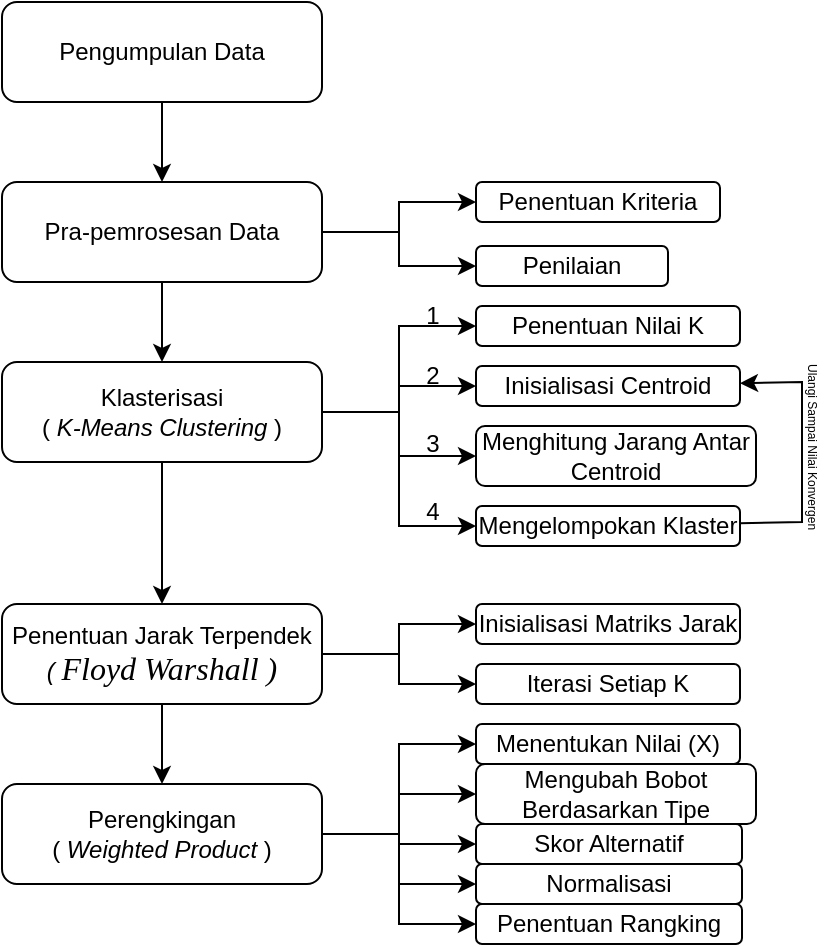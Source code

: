 <mxfile version="28.0.6" pages="2">
  <diagram name="Halaman-1" id="fWN3TclfnWAwMFWTl_Pl">
    <mxGraphModel dx="946" dy="605" grid="1" gridSize="10" guides="1" tooltips="1" connect="1" arrows="1" fold="1" page="1" pageScale="1" pageWidth="827" pageHeight="1169" math="0" shadow="0">
      <root>
        <mxCell id="0" />
        <mxCell id="1" parent="0" />
        <mxCell id="AtmiPv3TAr3_Vtmdqer5-6" style="edgeStyle=orthogonalEdgeStyle;rounded=0;orthogonalLoop=1;jettySize=auto;html=1;entryX=0.5;entryY=0;entryDx=0;entryDy=0;" edge="1" parent="1" source="AtmiPv3TAr3_Vtmdqer5-2" target="AtmiPv3TAr3_Vtmdqer5-3">
          <mxGeometry relative="1" as="geometry" />
        </mxCell>
        <mxCell id="AtmiPv3TAr3_Vtmdqer5-2" value="Pengumpulan Data" style="rounded=1;whiteSpace=wrap;html=1;" vertex="1" parent="1">
          <mxGeometry x="80" y="40" width="160" height="50" as="geometry" />
        </mxCell>
        <mxCell id="AtmiPv3TAr3_Vtmdqer5-7" style="edgeStyle=orthogonalEdgeStyle;rounded=0;orthogonalLoop=1;jettySize=auto;html=1;entryX=0.5;entryY=0;entryDx=0;entryDy=0;" edge="1" parent="1" source="AtmiPv3TAr3_Vtmdqer5-3" target="AtmiPv3TAr3_Vtmdqer5-4">
          <mxGeometry relative="1" as="geometry" />
        </mxCell>
        <mxCell id="swl-CrRnGrNiETKUzpTG-21" style="edgeStyle=orthogonalEdgeStyle;rounded=0;orthogonalLoop=1;jettySize=auto;html=1;entryX=0;entryY=0.5;entryDx=0;entryDy=0;" edge="1" parent="1" source="AtmiPv3TAr3_Vtmdqer5-3" target="swl-CrRnGrNiETKUzpTG-2">
          <mxGeometry relative="1" as="geometry" />
        </mxCell>
        <mxCell id="swl-CrRnGrNiETKUzpTG-22" style="edgeStyle=orthogonalEdgeStyle;rounded=0;orthogonalLoop=1;jettySize=auto;html=1;entryX=0;entryY=0.5;entryDx=0;entryDy=0;" edge="1" parent="1" source="AtmiPv3TAr3_Vtmdqer5-3" target="swl-CrRnGrNiETKUzpTG-1">
          <mxGeometry relative="1" as="geometry" />
        </mxCell>
        <mxCell id="AtmiPv3TAr3_Vtmdqer5-3" value="Pra-pemrosesan Data" style="rounded=1;whiteSpace=wrap;html=1;" vertex="1" parent="1">
          <mxGeometry x="80" y="130" width="160" height="50" as="geometry" />
        </mxCell>
        <mxCell id="AtmiPv3TAr3_Vtmdqer5-8" style="edgeStyle=orthogonalEdgeStyle;rounded=0;orthogonalLoop=1;jettySize=auto;html=1;entryX=0.5;entryY=0;entryDx=0;entryDy=0;" edge="1" parent="1" source="AtmiPv3TAr3_Vtmdqer5-4" target="AtmiPv3TAr3_Vtmdqer5-5">
          <mxGeometry relative="1" as="geometry" />
        </mxCell>
        <mxCell id="swl-CrRnGrNiETKUzpTG-9" style="edgeStyle=orthogonalEdgeStyle;rounded=0;orthogonalLoop=1;jettySize=auto;html=1;entryX=0;entryY=0.5;entryDx=0;entryDy=0;" edge="1" parent="1" source="AtmiPv3TAr3_Vtmdqer5-4" target="swl-CrRnGrNiETKUzpTG-3">
          <mxGeometry relative="1" as="geometry" />
        </mxCell>
        <mxCell id="swl-CrRnGrNiETKUzpTG-10" style="edgeStyle=orthogonalEdgeStyle;rounded=0;orthogonalLoop=1;jettySize=auto;html=1;entryX=0;entryY=0.5;entryDx=0;entryDy=0;" edge="1" parent="1" source="AtmiPv3TAr3_Vtmdqer5-4" target="swl-CrRnGrNiETKUzpTG-6">
          <mxGeometry relative="1" as="geometry" />
        </mxCell>
        <mxCell id="swl-CrRnGrNiETKUzpTG-11" style="edgeStyle=orthogonalEdgeStyle;rounded=0;orthogonalLoop=1;jettySize=auto;html=1;entryX=0;entryY=0.5;entryDx=0;entryDy=0;" edge="1" parent="1" source="AtmiPv3TAr3_Vtmdqer5-4" target="swl-CrRnGrNiETKUzpTG-7">
          <mxGeometry relative="1" as="geometry" />
        </mxCell>
        <mxCell id="swl-CrRnGrNiETKUzpTG-12" style="edgeStyle=orthogonalEdgeStyle;rounded=0;orthogonalLoop=1;jettySize=auto;html=1;entryX=0;entryY=0.5;entryDx=0;entryDy=0;" edge="1" parent="1" source="AtmiPv3TAr3_Vtmdqer5-4" target="swl-CrRnGrNiETKUzpTG-8">
          <mxGeometry relative="1" as="geometry" />
        </mxCell>
        <mxCell id="AtmiPv3TAr3_Vtmdqer5-4" value="Klasterisasi&lt;div&gt;( &lt;i&gt;K-Means Clustering&amp;nbsp;&lt;/i&gt;)&lt;/div&gt;" style="rounded=1;whiteSpace=wrap;html=1;" vertex="1" parent="1">
          <mxGeometry x="80" y="220" width="160" height="50" as="geometry" />
        </mxCell>
        <mxCell id="AtmiPv3TAr3_Vtmdqer5-10" style="edgeStyle=orthogonalEdgeStyle;rounded=0;orthogonalLoop=1;jettySize=auto;html=1;entryX=0.5;entryY=0;entryDx=0;entryDy=0;" edge="1" parent="1" source="AtmiPv3TAr3_Vtmdqer5-5" target="AtmiPv3TAr3_Vtmdqer5-9">
          <mxGeometry relative="1" as="geometry" />
        </mxCell>
        <mxCell id="swl-CrRnGrNiETKUzpTG-25" style="edgeStyle=orthogonalEdgeStyle;rounded=0;orthogonalLoop=1;jettySize=auto;html=1;entryX=0;entryY=0.5;entryDx=0;entryDy=0;" edge="1" parent="1" source="AtmiPv3TAr3_Vtmdqer5-5" target="swl-CrRnGrNiETKUzpTG-23">
          <mxGeometry relative="1" as="geometry" />
        </mxCell>
        <mxCell id="swl-CrRnGrNiETKUzpTG-26" style="edgeStyle=orthogonalEdgeStyle;rounded=0;orthogonalLoop=1;jettySize=auto;html=1;entryX=0;entryY=0.5;entryDx=0;entryDy=0;" edge="1" parent="1" source="AtmiPv3TAr3_Vtmdqer5-5" target="swl-CrRnGrNiETKUzpTG-24">
          <mxGeometry relative="1" as="geometry" />
        </mxCell>
        <mxCell id="AtmiPv3TAr3_Vtmdqer5-5" value="Penentuan Jarak Terpendek&lt;div&gt;&lt;i&gt;(&amp;nbsp;&lt;span style=&quot;font-family: &amp;quot;Times New Roman&amp;quot;, &amp;quot;serif&amp;quot;; font-size: 12pt; background-color: transparent; color: light-dark(rgb(0, 0, 0), rgb(255, 255, 255));&quot;&gt;Floyd Warshall )&lt;/span&gt;&lt;/i&gt;&lt;/div&gt;" style="rounded=1;whiteSpace=wrap;html=1;" vertex="1" parent="1">
          <mxGeometry x="80" y="341" width="160" height="50" as="geometry" />
        </mxCell>
        <mxCell id="swl-CrRnGrNiETKUzpTG-32" style="edgeStyle=orthogonalEdgeStyle;rounded=0;orthogonalLoop=1;jettySize=auto;html=1;entryX=0;entryY=0.5;entryDx=0;entryDy=0;" edge="1" parent="1" source="AtmiPv3TAr3_Vtmdqer5-9" target="swl-CrRnGrNiETKUzpTG-27">
          <mxGeometry relative="1" as="geometry" />
        </mxCell>
        <mxCell id="swl-CrRnGrNiETKUzpTG-33" style="edgeStyle=orthogonalEdgeStyle;rounded=0;orthogonalLoop=1;jettySize=auto;html=1;entryX=0;entryY=0.5;entryDx=0;entryDy=0;" edge="1" parent="1" source="AtmiPv3TAr3_Vtmdqer5-9" target="swl-CrRnGrNiETKUzpTG-28">
          <mxGeometry relative="1" as="geometry" />
        </mxCell>
        <mxCell id="swl-CrRnGrNiETKUzpTG-34" style="edgeStyle=orthogonalEdgeStyle;rounded=0;orthogonalLoop=1;jettySize=auto;html=1;entryX=0;entryY=0.5;entryDx=0;entryDy=0;" edge="1" parent="1" source="AtmiPv3TAr3_Vtmdqer5-9" target="swl-CrRnGrNiETKUzpTG-29">
          <mxGeometry relative="1" as="geometry" />
        </mxCell>
        <mxCell id="swl-CrRnGrNiETKUzpTG-35" style="edgeStyle=orthogonalEdgeStyle;rounded=0;orthogonalLoop=1;jettySize=auto;html=1;entryX=0;entryY=0.5;entryDx=0;entryDy=0;" edge="1" parent="1" source="AtmiPv3TAr3_Vtmdqer5-9" target="swl-CrRnGrNiETKUzpTG-30">
          <mxGeometry relative="1" as="geometry" />
        </mxCell>
        <mxCell id="swl-CrRnGrNiETKUzpTG-36" style="edgeStyle=orthogonalEdgeStyle;rounded=0;orthogonalLoop=1;jettySize=auto;html=1;entryX=0;entryY=0.5;entryDx=0;entryDy=0;" edge="1" parent="1" source="AtmiPv3TAr3_Vtmdqer5-9" target="swl-CrRnGrNiETKUzpTG-31">
          <mxGeometry relative="1" as="geometry" />
        </mxCell>
        <mxCell id="AtmiPv3TAr3_Vtmdqer5-9" value="Perengkingan&lt;div&gt;( &lt;i&gt;Weighted Product &lt;/i&gt;)&lt;/div&gt;" style="rounded=1;whiteSpace=wrap;html=1;" vertex="1" parent="1">
          <mxGeometry x="80" y="431" width="160" height="50" as="geometry" />
        </mxCell>
        <mxCell id="swl-CrRnGrNiETKUzpTG-1" value="Penilaian" style="rounded=1;whiteSpace=wrap;html=1;" vertex="1" parent="1">
          <mxGeometry x="317" y="162" width="96" height="20" as="geometry" />
        </mxCell>
        <mxCell id="swl-CrRnGrNiETKUzpTG-2" value="Penentuan Kriteria" style="rounded=1;whiteSpace=wrap;html=1;" vertex="1" parent="1">
          <mxGeometry x="317" y="130" width="122" height="20" as="geometry" />
        </mxCell>
        <mxCell id="swl-CrRnGrNiETKUzpTG-3" value="Penentuan Nilai K" style="rounded=1;whiteSpace=wrap;html=1;" vertex="1" parent="1">
          <mxGeometry x="317" y="192" width="132" height="20" as="geometry" />
        </mxCell>
        <mxCell id="swl-CrRnGrNiETKUzpTG-6" value="Inisialisasi Centroid" style="rounded=1;whiteSpace=wrap;html=1;" vertex="1" parent="1">
          <mxGeometry x="317" y="222" width="132" height="20" as="geometry" />
        </mxCell>
        <mxCell id="swl-CrRnGrNiETKUzpTG-7" value="Menghitung Jarang Antar Centroid" style="rounded=1;whiteSpace=wrap;html=1;" vertex="1" parent="1">
          <mxGeometry x="317" y="252" width="140" height="30" as="geometry" />
        </mxCell>
        <mxCell id="swl-CrRnGrNiETKUzpTG-18" style="edgeStyle=none;rounded=0;orthogonalLoop=1;jettySize=auto;html=1;" edge="1" parent="1" source="swl-CrRnGrNiETKUzpTG-8" target="swl-CrRnGrNiETKUzpTG-6">
          <mxGeometry relative="1" as="geometry">
            <Array as="points">
              <mxPoint x="480" y="300" />
              <mxPoint x="480" y="230" />
            </Array>
          </mxGeometry>
        </mxCell>
        <mxCell id="swl-CrRnGrNiETKUzpTG-8" value="Mengelompokan Klaster" style="rounded=1;whiteSpace=wrap;html=1;" vertex="1" parent="1">
          <mxGeometry x="317" y="292" width="132" height="20" as="geometry" />
        </mxCell>
        <mxCell id="swl-CrRnGrNiETKUzpTG-13" value="1" style="text;html=1;align=center;verticalAlign=middle;resizable=0;points=[];autosize=1;strokeColor=none;fillColor=none;" vertex="1" parent="1">
          <mxGeometry x="280" y="182" width="30" height="30" as="geometry" />
        </mxCell>
        <mxCell id="swl-CrRnGrNiETKUzpTG-14" value="2" style="text;html=1;align=center;verticalAlign=middle;resizable=0;points=[];autosize=1;strokeColor=none;fillColor=none;" vertex="1" parent="1">
          <mxGeometry x="280" y="212" width="30" height="30" as="geometry" />
        </mxCell>
        <mxCell id="swl-CrRnGrNiETKUzpTG-15" value="3" style="text;html=1;align=center;verticalAlign=middle;resizable=0;points=[];autosize=1;strokeColor=none;fillColor=none;" vertex="1" parent="1">
          <mxGeometry x="280" y="246" width="30" height="30" as="geometry" />
        </mxCell>
        <mxCell id="swl-CrRnGrNiETKUzpTG-16" value="4" style="text;html=1;align=center;verticalAlign=middle;resizable=0;points=[];autosize=1;strokeColor=none;fillColor=none;" vertex="1" parent="1">
          <mxGeometry x="280" y="280" width="30" height="30" as="geometry" />
        </mxCell>
        <mxCell id="swl-CrRnGrNiETKUzpTG-19" value="Ulangi Sampai Nilai Konvergen" style="text;html=1;align=center;verticalAlign=middle;resizable=0;points=[];autosize=1;strokeColor=none;fillColor=none;rotation=90;fontSize=6;" vertex="1" parent="1">
          <mxGeometry x="430" y="252" width="110" height="20" as="geometry" />
        </mxCell>
        <mxCell id="swl-CrRnGrNiETKUzpTG-23" value="Inisialisasi Matriks Jarak" style="rounded=1;whiteSpace=wrap;html=1;" vertex="1" parent="1">
          <mxGeometry x="317" y="341" width="132" height="20" as="geometry" />
        </mxCell>
        <mxCell id="swl-CrRnGrNiETKUzpTG-24" value="Iterasi Setiap K" style="rounded=1;whiteSpace=wrap;html=1;" vertex="1" parent="1">
          <mxGeometry x="317" y="371" width="132" height="20" as="geometry" />
        </mxCell>
        <mxCell id="swl-CrRnGrNiETKUzpTG-27" value="Menentukan Nilai (X)" style="rounded=1;whiteSpace=wrap;html=1;" vertex="1" parent="1">
          <mxGeometry x="317" y="401" width="132" height="20" as="geometry" />
        </mxCell>
        <mxCell id="swl-CrRnGrNiETKUzpTG-28" value="Mengubah Bobot Berdasarkan Tipe" style="rounded=1;whiteSpace=wrap;html=1;" vertex="1" parent="1">
          <mxGeometry x="317" y="421" width="140" height="30" as="geometry" />
        </mxCell>
        <mxCell id="swl-CrRnGrNiETKUzpTG-29" value="Skor Alternatif" style="rounded=1;whiteSpace=wrap;html=1;" vertex="1" parent="1">
          <mxGeometry x="317" y="451" width="133" height="20" as="geometry" />
        </mxCell>
        <mxCell id="swl-CrRnGrNiETKUzpTG-30" value="Normalisasi" style="rounded=1;whiteSpace=wrap;html=1;" vertex="1" parent="1">
          <mxGeometry x="317" y="471" width="133" height="20" as="geometry" />
        </mxCell>
        <mxCell id="swl-CrRnGrNiETKUzpTG-31" value="Penentuan Rangking" style="rounded=1;whiteSpace=wrap;html=1;" vertex="1" parent="1">
          <mxGeometry x="317" y="491" width="133" height="20" as="geometry" />
        </mxCell>
      </root>
    </mxGraphModel>
  </diagram>
  <diagram id="HKPzExc3nak37tab4eE9" name="Halaman-2">
    <mxGraphModel dx="946" dy="605" grid="1" gridSize="10" guides="1" tooltips="1" connect="1" arrows="1" fold="1" page="1" pageScale="1" pageWidth="827" pageHeight="1169" math="0" shadow="0">
      <root>
        <mxCell id="0" />
        <mxCell id="1" parent="0" />
      </root>
    </mxGraphModel>
  </diagram>
</mxfile>
